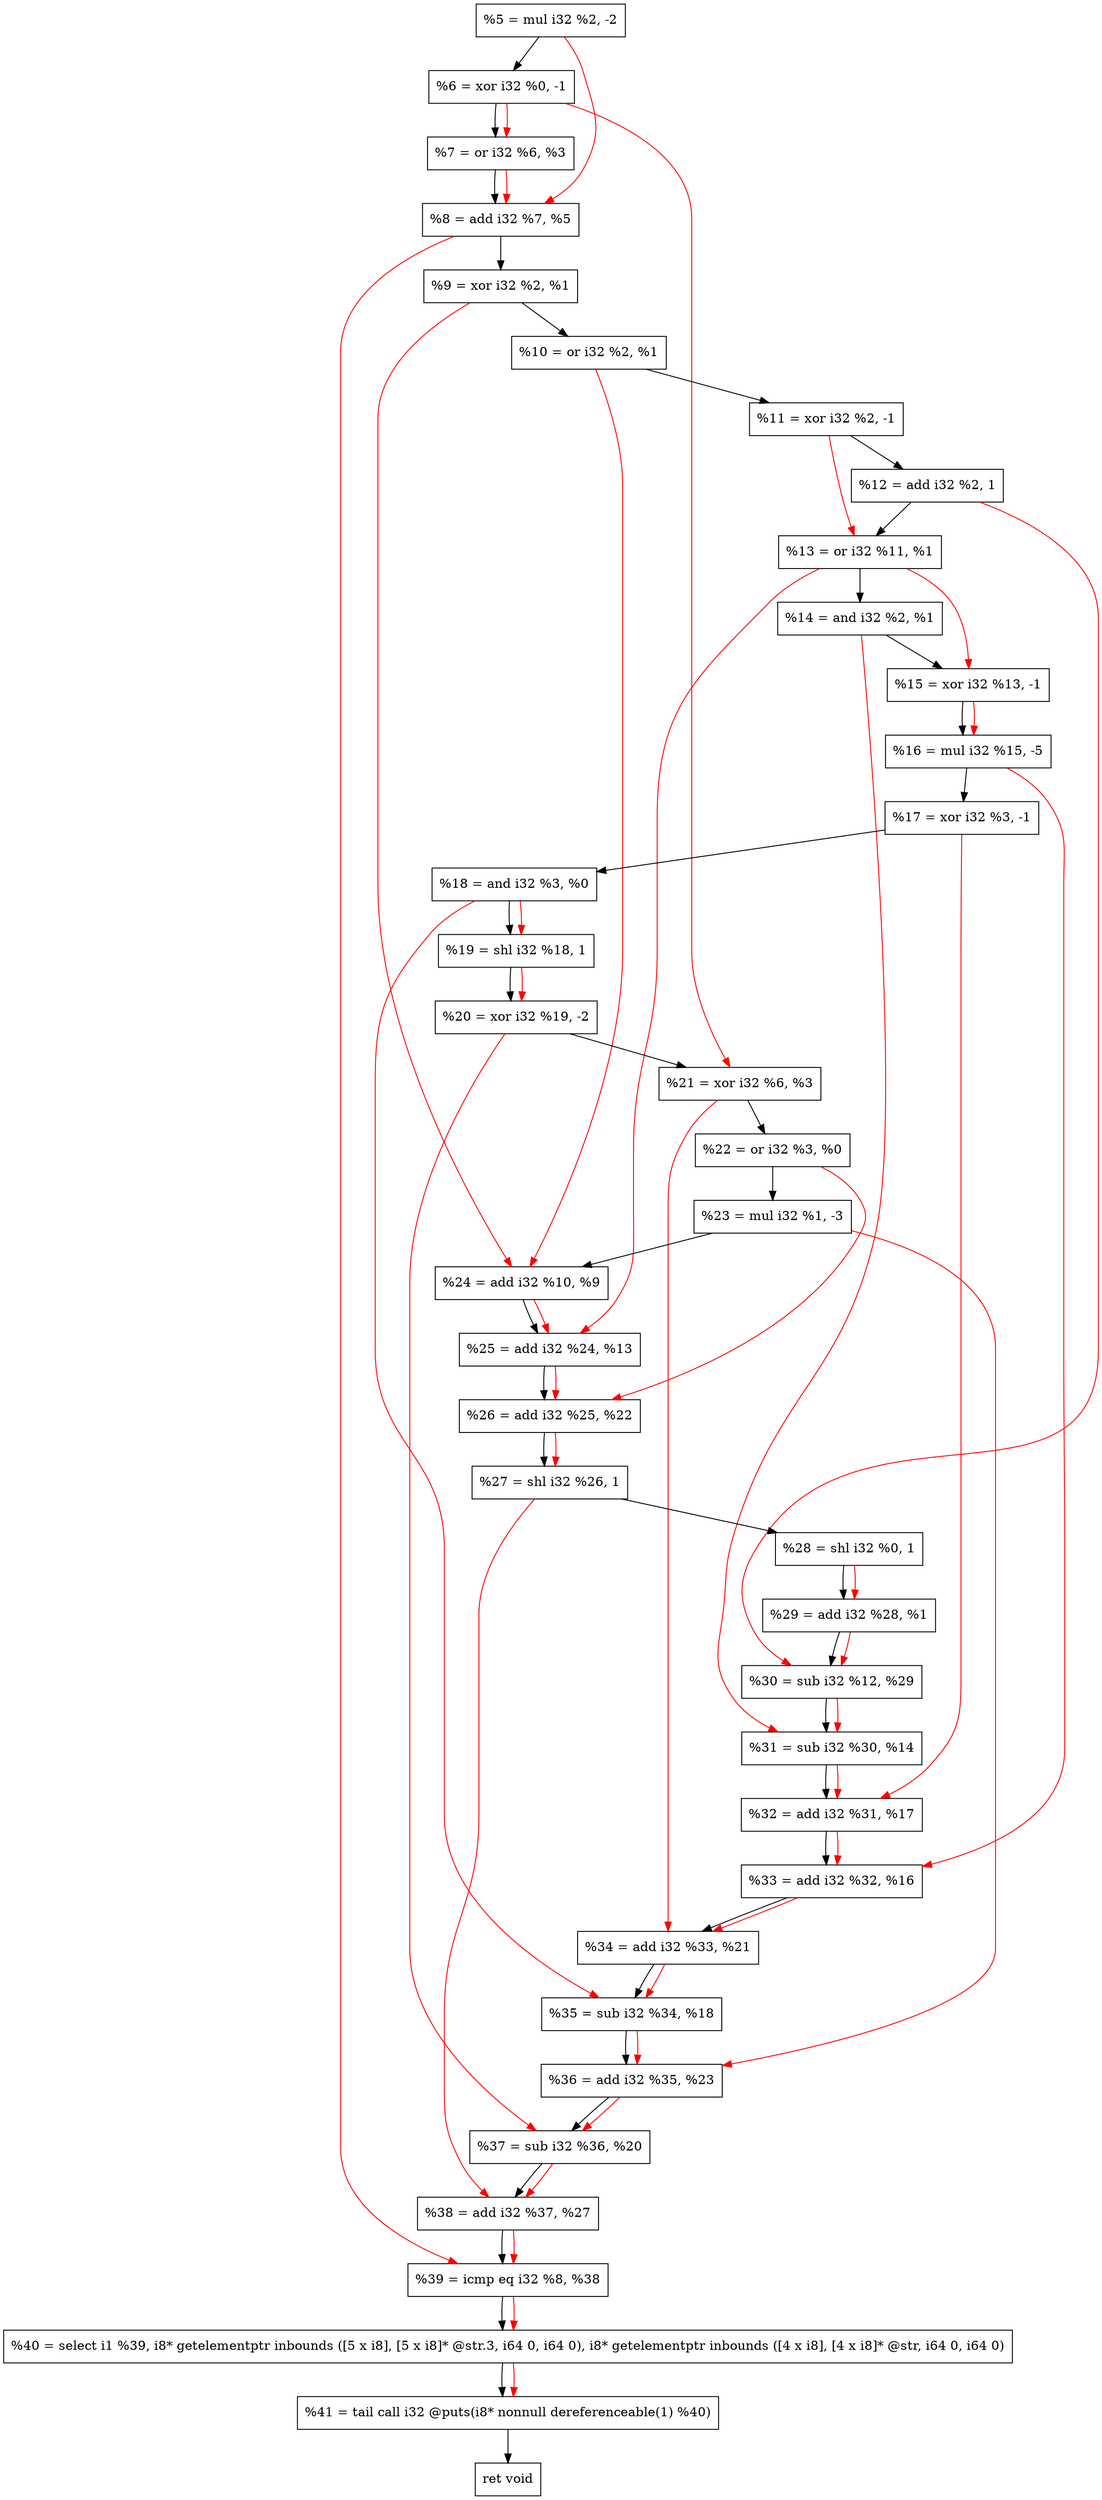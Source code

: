 digraph "DFG for'crackme' function" {
	Node0x1108020[shape=record, label="  %5 = mul i32 %2, -2"];
	Node0x11080c0[shape=record, label="  %6 = xor i32 %0, -1"];
	Node0x1108130[shape=record, label="  %7 = or i32 %6, %3"];
	Node0x11081a0[shape=record, label="  %8 = add i32 %7, %5"];
	Node0x1108210[shape=record, label="  %9 = xor i32 %2, %1"];
	Node0x1108280[shape=record, label="  %10 = or i32 %2, %1"];
	Node0x11082f0[shape=record, label="  %11 = xor i32 %2, -1"];
	Node0x1108390[shape=record, label="  %12 = add i32 %2, 1"];
	Node0x1108400[shape=record, label="  %13 = or i32 %11, %1"];
	Node0x1108470[shape=record, label="  %14 = and i32 %2, %1"];
	Node0x11084e0[shape=record, label="  %15 = xor i32 %13, -1"];
	Node0x1108580[shape=record, label="  %16 = mul i32 %15, -5"];
	Node0x11085f0[shape=record, label="  %17 = xor i32 %3, -1"];
	Node0x1108660[shape=record, label="  %18 = and i32 %3, %0"];
	Node0x11086d0[shape=record, label="  %19 = shl i32 %18, 1"];
	Node0x1108740[shape=record, label="  %20 = xor i32 %19, -2"];
	Node0x11087b0[shape=record, label="  %21 = xor i32 %6, %3"];
	Node0x1108820[shape=record, label="  %22 = or i32 %3, %0"];
	Node0x11088c0[shape=record, label="  %23 = mul i32 %1, -3"];
	Node0x1108930[shape=record, label="  %24 = add i32 %10, %9"];
	Node0x11089a0[shape=record, label="  %25 = add i32 %24, %13"];
	Node0x1108a10[shape=record, label="  %26 = add i32 %25, %22"];
	Node0x1108a80[shape=record, label="  %27 = shl i32 %26, 1"];
	Node0x1108af0[shape=record, label="  %28 = shl i32 %0, 1"];
	Node0x1108b60[shape=record, label="  %29 = add i32 %28, %1"];
	Node0x1108bd0[shape=record, label="  %30 = sub i32 %12, %29"];
	Node0x1108c40[shape=record, label="  %31 = sub i32 %30, %14"];
	Node0x1108cb0[shape=record, label="  %32 = add i32 %31, %17"];
	Node0x1108f30[shape=record, label="  %33 = add i32 %32, %16"];
	Node0x1108fa0[shape=record, label="  %34 = add i32 %33, %21"];
	Node0x1109010[shape=record, label="  %35 = sub i32 %34, %18"];
	Node0x1109080[shape=record, label="  %36 = add i32 %35, %23"];
	Node0x11090f0[shape=record, label="  %37 = sub i32 %36, %20"];
	Node0x1109160[shape=record, label="  %38 = add i32 %37, %27"];
	Node0x11091d0[shape=record, label="  %39 = icmp eq i32 %8, %38"];
	Node0x10a8268[shape=record, label="  %40 = select i1 %39, i8* getelementptr inbounds ([5 x i8], [5 x i8]* @str.3, i64 0, i64 0), i8* getelementptr inbounds ([4 x i8], [4 x i8]* @str, i64 0, i64 0)"];
	Node0x1109670[shape=record, label="  %41 = tail call i32 @puts(i8* nonnull dereferenceable(1) %40)"];
	Node0x11096c0[shape=record, label="  ret void"];
	Node0x1108020 -> Node0x11080c0;
	Node0x11080c0 -> Node0x1108130;
	Node0x1108130 -> Node0x11081a0;
	Node0x11081a0 -> Node0x1108210;
	Node0x1108210 -> Node0x1108280;
	Node0x1108280 -> Node0x11082f0;
	Node0x11082f0 -> Node0x1108390;
	Node0x1108390 -> Node0x1108400;
	Node0x1108400 -> Node0x1108470;
	Node0x1108470 -> Node0x11084e0;
	Node0x11084e0 -> Node0x1108580;
	Node0x1108580 -> Node0x11085f0;
	Node0x11085f0 -> Node0x1108660;
	Node0x1108660 -> Node0x11086d0;
	Node0x11086d0 -> Node0x1108740;
	Node0x1108740 -> Node0x11087b0;
	Node0x11087b0 -> Node0x1108820;
	Node0x1108820 -> Node0x11088c0;
	Node0x11088c0 -> Node0x1108930;
	Node0x1108930 -> Node0x11089a0;
	Node0x11089a0 -> Node0x1108a10;
	Node0x1108a10 -> Node0x1108a80;
	Node0x1108a80 -> Node0x1108af0;
	Node0x1108af0 -> Node0x1108b60;
	Node0x1108b60 -> Node0x1108bd0;
	Node0x1108bd0 -> Node0x1108c40;
	Node0x1108c40 -> Node0x1108cb0;
	Node0x1108cb0 -> Node0x1108f30;
	Node0x1108f30 -> Node0x1108fa0;
	Node0x1108fa0 -> Node0x1109010;
	Node0x1109010 -> Node0x1109080;
	Node0x1109080 -> Node0x11090f0;
	Node0x11090f0 -> Node0x1109160;
	Node0x1109160 -> Node0x11091d0;
	Node0x11091d0 -> Node0x10a8268;
	Node0x10a8268 -> Node0x1109670;
	Node0x1109670 -> Node0x11096c0;
edge [color=red]
	Node0x11080c0 -> Node0x1108130;
	Node0x1108130 -> Node0x11081a0;
	Node0x1108020 -> Node0x11081a0;
	Node0x11082f0 -> Node0x1108400;
	Node0x1108400 -> Node0x11084e0;
	Node0x11084e0 -> Node0x1108580;
	Node0x1108660 -> Node0x11086d0;
	Node0x11086d0 -> Node0x1108740;
	Node0x11080c0 -> Node0x11087b0;
	Node0x1108280 -> Node0x1108930;
	Node0x1108210 -> Node0x1108930;
	Node0x1108930 -> Node0x11089a0;
	Node0x1108400 -> Node0x11089a0;
	Node0x11089a0 -> Node0x1108a10;
	Node0x1108820 -> Node0x1108a10;
	Node0x1108a10 -> Node0x1108a80;
	Node0x1108af0 -> Node0x1108b60;
	Node0x1108390 -> Node0x1108bd0;
	Node0x1108b60 -> Node0x1108bd0;
	Node0x1108bd0 -> Node0x1108c40;
	Node0x1108470 -> Node0x1108c40;
	Node0x1108c40 -> Node0x1108cb0;
	Node0x11085f0 -> Node0x1108cb0;
	Node0x1108cb0 -> Node0x1108f30;
	Node0x1108580 -> Node0x1108f30;
	Node0x1108f30 -> Node0x1108fa0;
	Node0x11087b0 -> Node0x1108fa0;
	Node0x1108fa0 -> Node0x1109010;
	Node0x1108660 -> Node0x1109010;
	Node0x1109010 -> Node0x1109080;
	Node0x11088c0 -> Node0x1109080;
	Node0x1109080 -> Node0x11090f0;
	Node0x1108740 -> Node0x11090f0;
	Node0x11090f0 -> Node0x1109160;
	Node0x1108a80 -> Node0x1109160;
	Node0x11081a0 -> Node0x11091d0;
	Node0x1109160 -> Node0x11091d0;
	Node0x11091d0 -> Node0x10a8268;
	Node0x10a8268 -> Node0x1109670;
}
